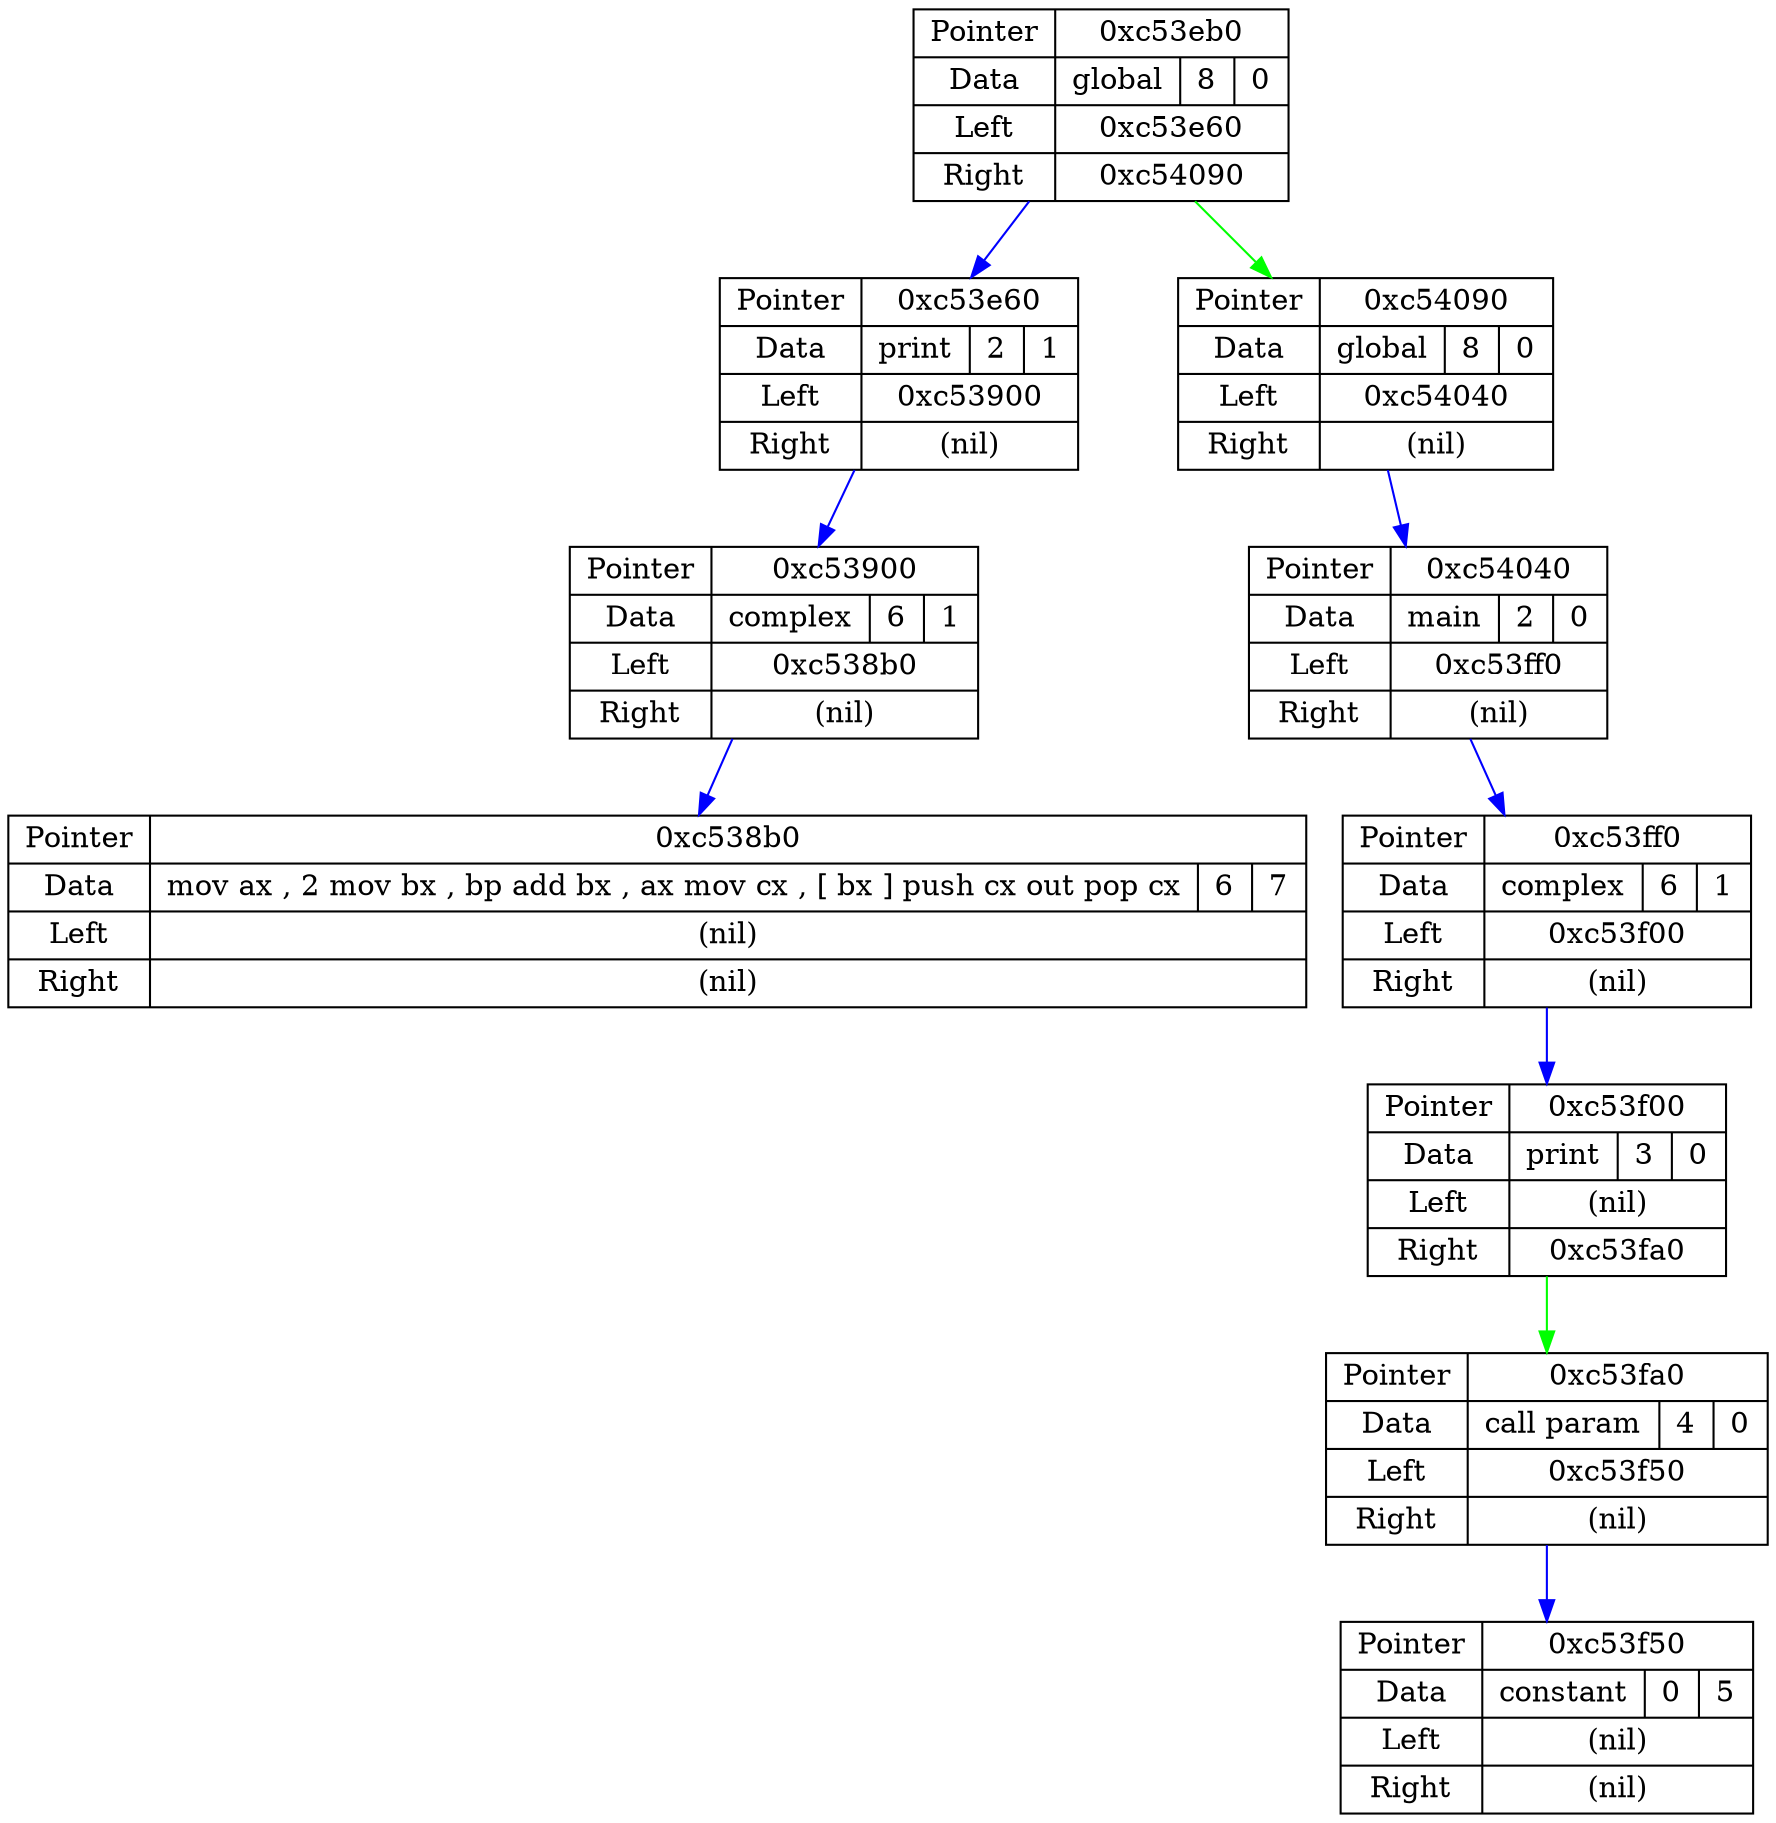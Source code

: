 digraph G {
node[shape = record];
12926640  [label = "{ Pointer | Data | Left | Right }  | { 0xc53eb0 | { global | 8 | 0 } | 0xc53e60 | 0xc54090 }"];
12926560  [label = "{ Pointer | Data | Left | Right }  | { 0xc53e60 | { print | 2 | 1 } | 0xc53900 | (nil) }"];
12925184  [label = "{ Pointer | Data | Left | Right }  | { 0xc53900 | { complex | 6 | 1 } | 0xc538b0 | (nil) }"];
12925104  [label = "{ Pointer | Data | Left | Right }  | { 0xc538b0 | { mov ax , 2
	 mov bx , bp
	 add bx , ax
	 mov cx , [ bx ]
	 push cx
	 out
	 pop cx | 6 | 7 } | (nil) | (nil) }"];
12927120  [label = "{ Pointer | Data | Left | Right }  | { 0xc54090 | { global | 8 | 0 } | 0xc54040 | (nil) }"];
12927040  [label = "{ Pointer | Data | Left | Right }  | { 0xc54040 | { main | 2 | 0 } | 0xc53ff0 | (nil) }"];
12926960  [label = "{ Pointer | Data | Left | Right }  | { 0xc53ff0 | { complex | 6 | 1 } | 0xc53f00 | (nil) }"];
12926720  [label = "{ Pointer | Data | Left | Right }  | { 0xc53f00 | { print | 3 | 0 } | (nil) | 0xc53fa0 }"];
12926880  [label = "{ Pointer | Data | Left | Right }  | { 0xc53fa0 | { call param | 4 | 0 } | 0xc53f50 | (nil) }"];
12926800  [label = "{ Pointer | Data | Left | Right }  | { 0xc53f50 | { constant | 0 | 5 } | (nil) | (nil) }"];
12926640 -> 12926560 [color = blue];
12926640 -> 12927120 [color = green];
12926560 -> 12925184 [color = blue];
12925184 -> 12925104 [color = blue];
12927120 -> 12927040 [color = blue];
12927040 -> 12926960 [color = blue];
12926960 -> 12926720 [color = blue];
12926720 -> 12926880 [color = green];
12926880 -> 12926800 [color = blue];
}
